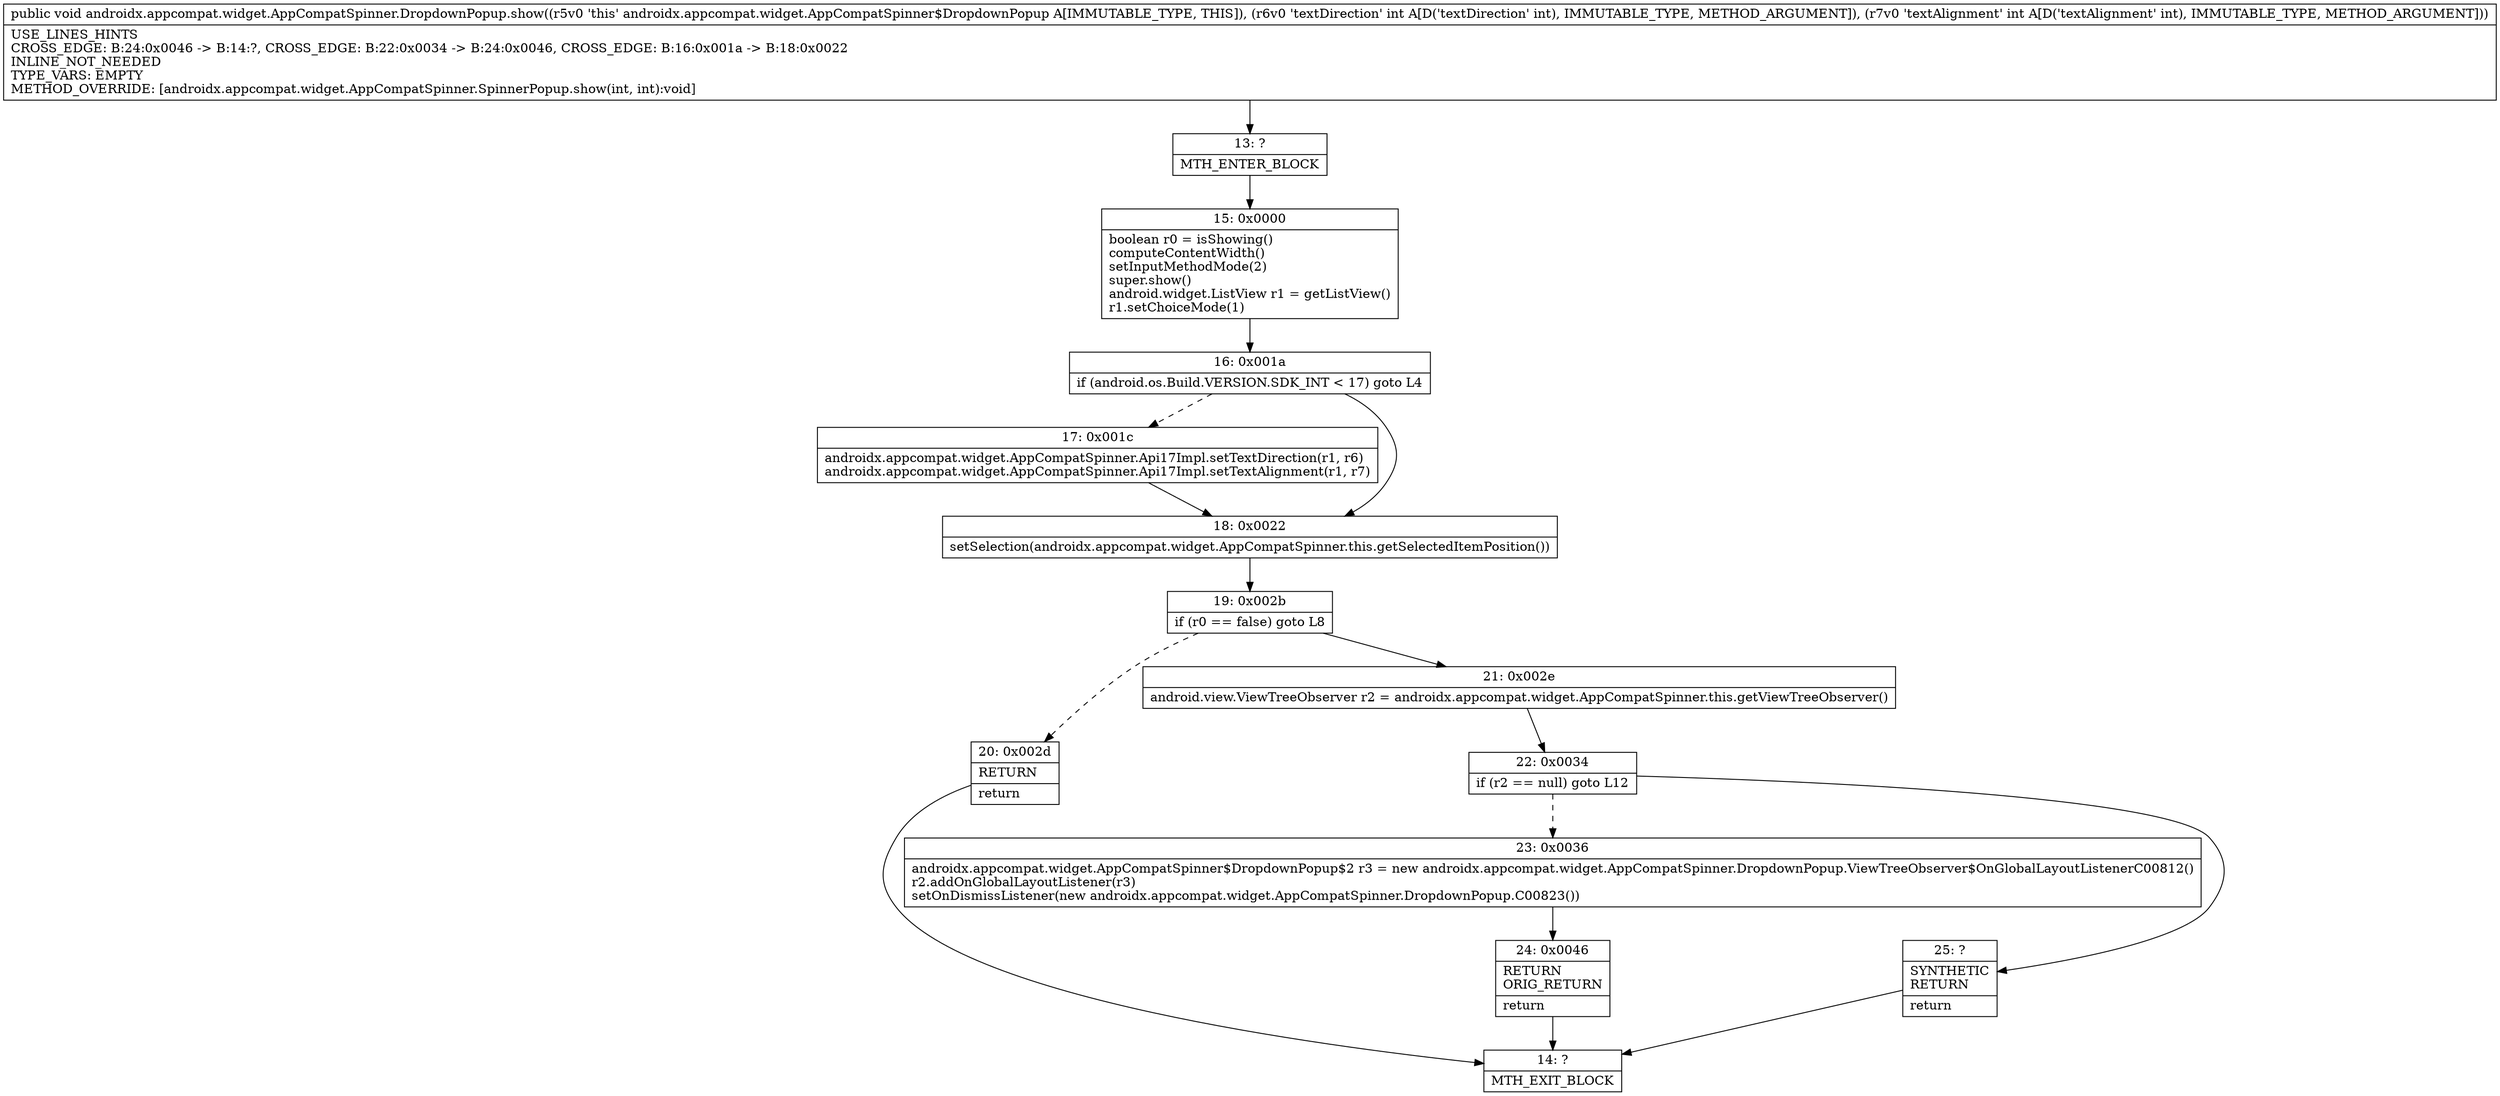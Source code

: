 digraph "CFG forandroidx.appcompat.widget.AppCompatSpinner.DropdownPopup.show(II)V" {
Node_13 [shape=record,label="{13\:\ ?|MTH_ENTER_BLOCK\l}"];
Node_15 [shape=record,label="{15\:\ 0x0000|boolean r0 = isShowing()\lcomputeContentWidth()\lsetInputMethodMode(2)\lsuper.show()\landroid.widget.ListView r1 = getListView()\lr1.setChoiceMode(1)\l}"];
Node_16 [shape=record,label="{16\:\ 0x001a|if (android.os.Build.VERSION.SDK_INT \< 17) goto L4\l}"];
Node_17 [shape=record,label="{17\:\ 0x001c|androidx.appcompat.widget.AppCompatSpinner.Api17Impl.setTextDirection(r1, r6)\landroidx.appcompat.widget.AppCompatSpinner.Api17Impl.setTextAlignment(r1, r7)\l}"];
Node_18 [shape=record,label="{18\:\ 0x0022|setSelection(androidx.appcompat.widget.AppCompatSpinner.this.getSelectedItemPosition())\l}"];
Node_19 [shape=record,label="{19\:\ 0x002b|if (r0 == false) goto L8\l}"];
Node_20 [shape=record,label="{20\:\ 0x002d|RETURN\l|return\l}"];
Node_14 [shape=record,label="{14\:\ ?|MTH_EXIT_BLOCK\l}"];
Node_21 [shape=record,label="{21\:\ 0x002e|android.view.ViewTreeObserver r2 = androidx.appcompat.widget.AppCompatSpinner.this.getViewTreeObserver()\l}"];
Node_22 [shape=record,label="{22\:\ 0x0034|if (r2 == null) goto L12\l}"];
Node_23 [shape=record,label="{23\:\ 0x0036|androidx.appcompat.widget.AppCompatSpinner$DropdownPopup$2 r3 = new androidx.appcompat.widget.AppCompatSpinner.DropdownPopup.ViewTreeObserver$OnGlobalLayoutListenerC00812()\lr2.addOnGlobalLayoutListener(r3)\lsetOnDismissListener(new androidx.appcompat.widget.AppCompatSpinner.DropdownPopup.C00823())\l}"];
Node_24 [shape=record,label="{24\:\ 0x0046|RETURN\lORIG_RETURN\l|return\l}"];
Node_25 [shape=record,label="{25\:\ ?|SYNTHETIC\lRETURN\l|return\l}"];
MethodNode[shape=record,label="{public void androidx.appcompat.widget.AppCompatSpinner.DropdownPopup.show((r5v0 'this' androidx.appcompat.widget.AppCompatSpinner$DropdownPopup A[IMMUTABLE_TYPE, THIS]), (r6v0 'textDirection' int A[D('textDirection' int), IMMUTABLE_TYPE, METHOD_ARGUMENT]), (r7v0 'textAlignment' int A[D('textAlignment' int), IMMUTABLE_TYPE, METHOD_ARGUMENT]))  | USE_LINES_HINTS\lCROSS_EDGE: B:24:0x0046 \-\> B:14:?, CROSS_EDGE: B:22:0x0034 \-\> B:24:0x0046, CROSS_EDGE: B:16:0x001a \-\> B:18:0x0022\lINLINE_NOT_NEEDED\lTYPE_VARS: EMPTY\lMETHOD_OVERRIDE: [androidx.appcompat.widget.AppCompatSpinner.SpinnerPopup.show(int, int):void]\l}"];
MethodNode -> Node_13;Node_13 -> Node_15;
Node_15 -> Node_16;
Node_16 -> Node_17[style=dashed];
Node_16 -> Node_18;
Node_17 -> Node_18;
Node_18 -> Node_19;
Node_19 -> Node_20[style=dashed];
Node_19 -> Node_21;
Node_20 -> Node_14;
Node_21 -> Node_22;
Node_22 -> Node_23[style=dashed];
Node_22 -> Node_25;
Node_23 -> Node_24;
Node_24 -> Node_14;
Node_25 -> Node_14;
}

